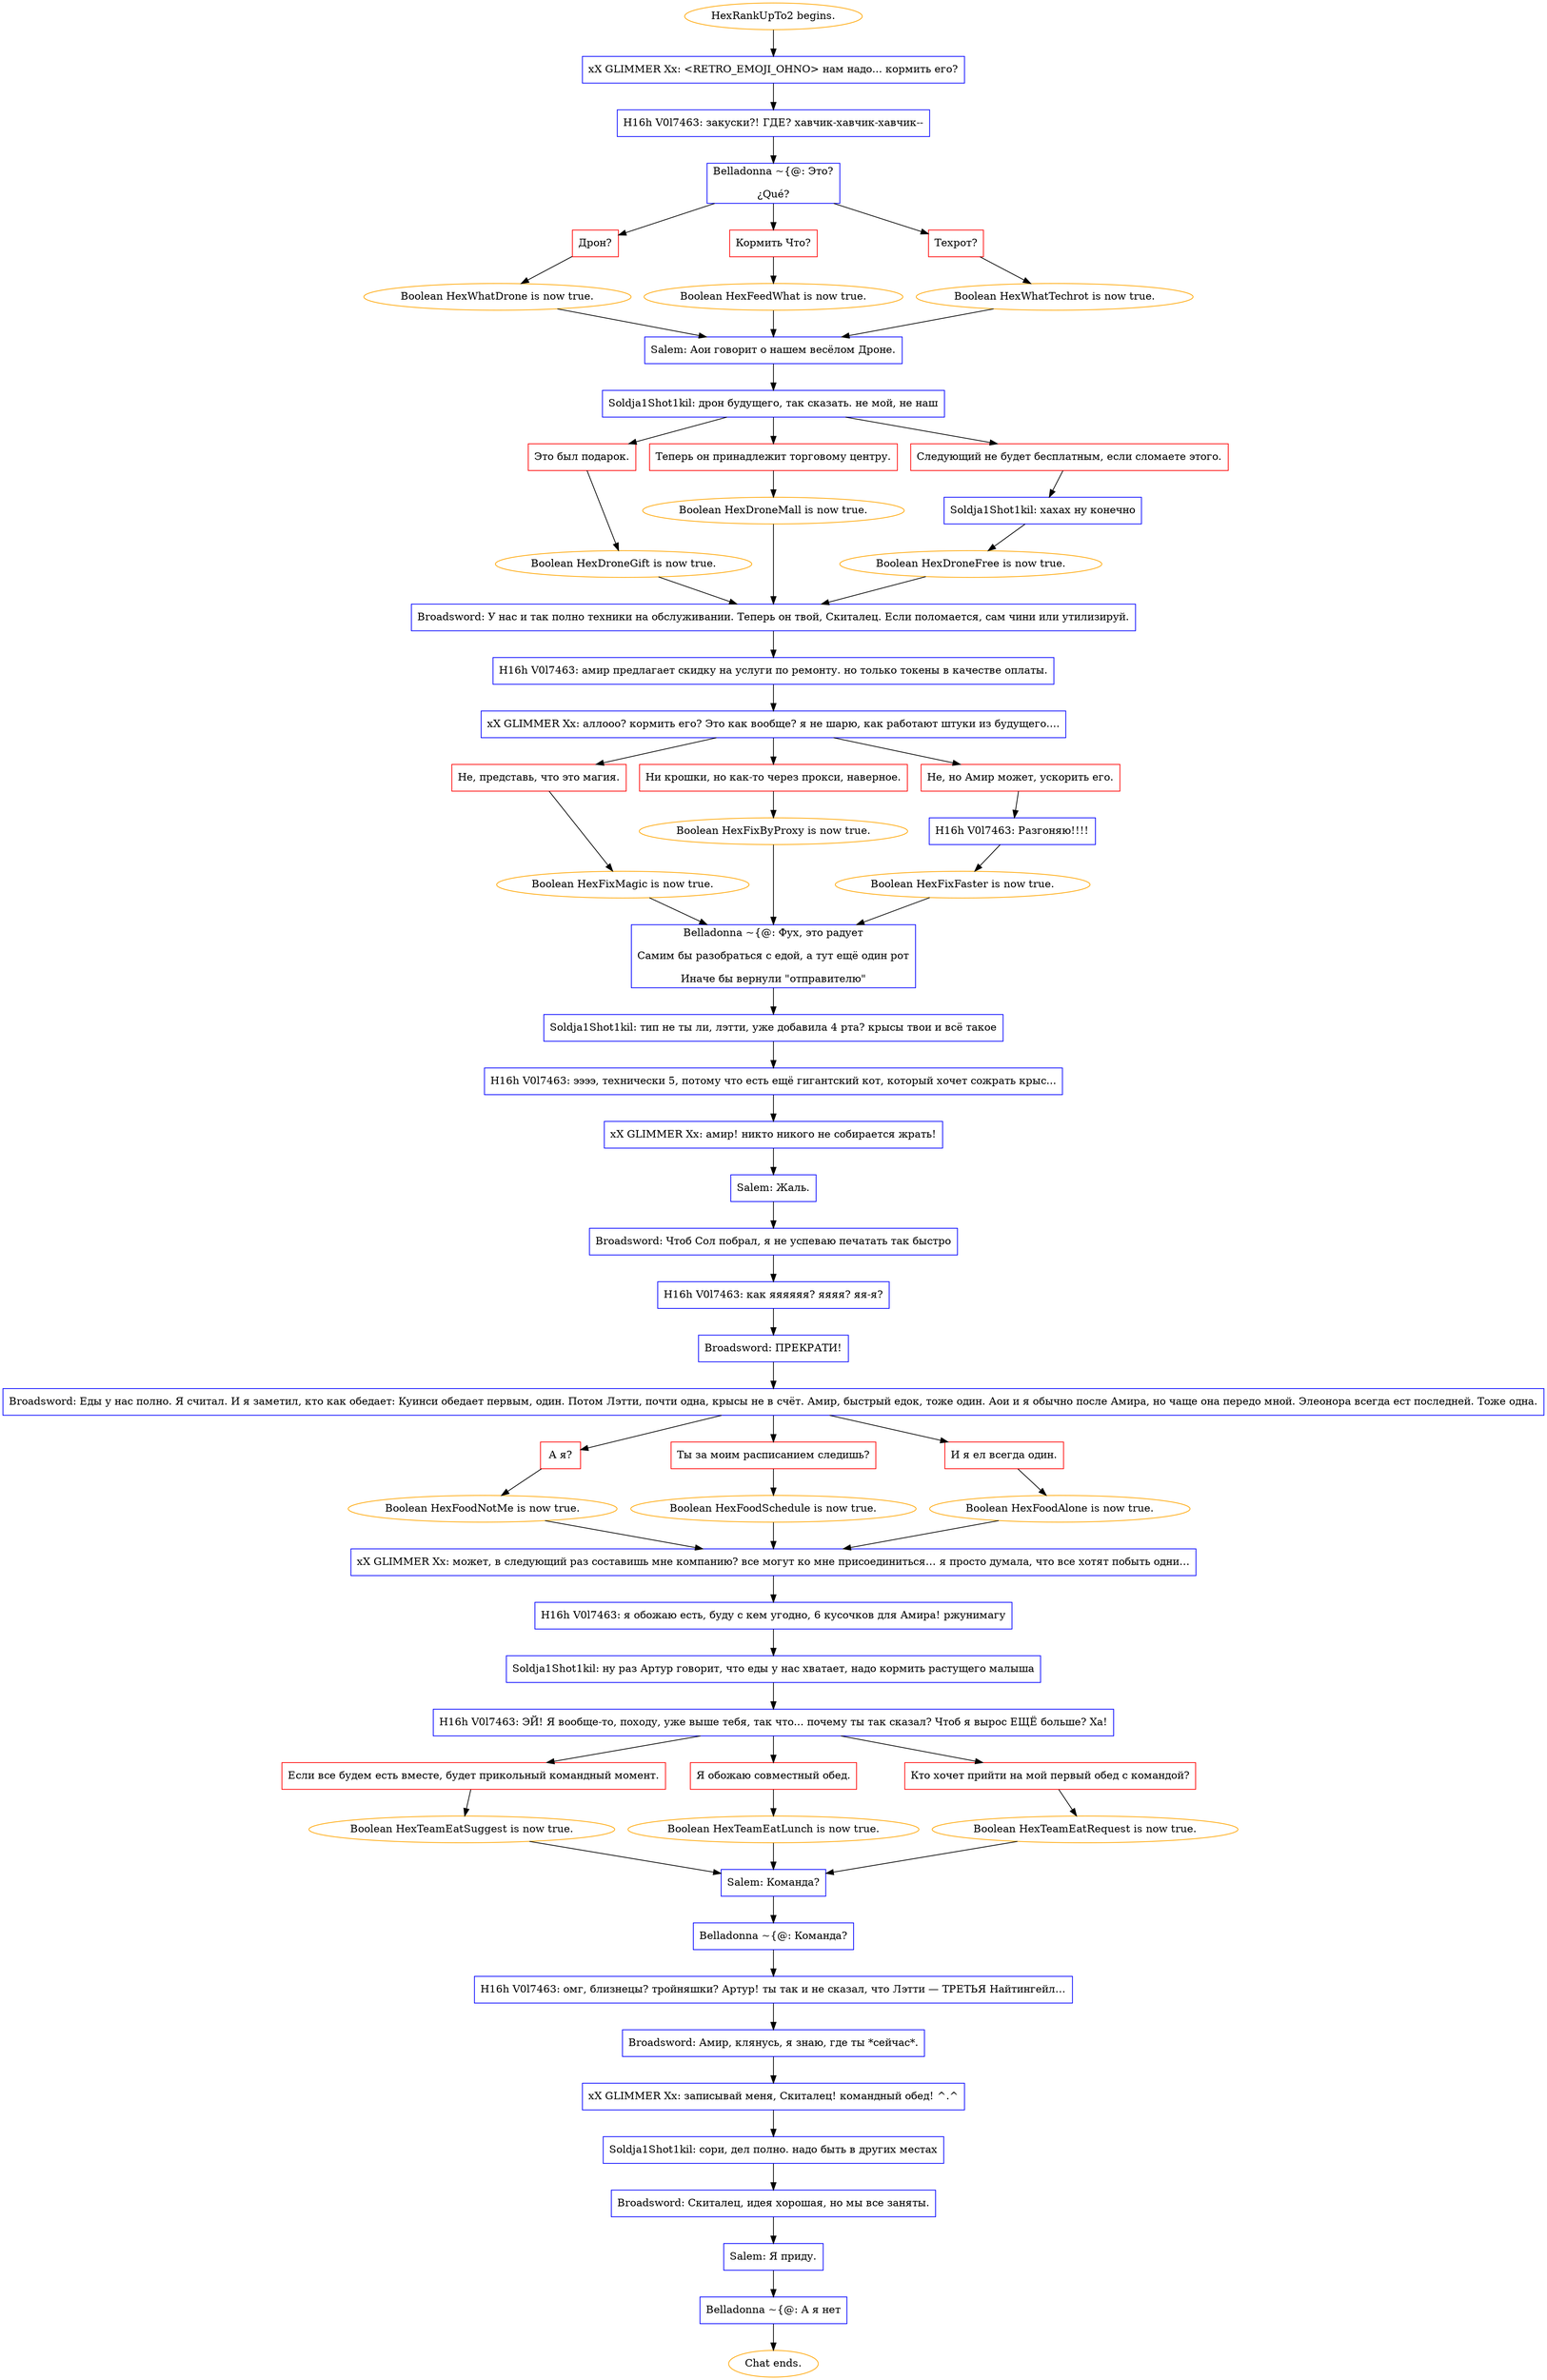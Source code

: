 digraph {
	"HexRankUpTo2 begins." [color=orange];
		"HexRankUpTo2 begins." -> j3970794497;
	j3970794497 [label="xX GLIMMER Xx: <RETRO_EMOJI_OHNO> нам надо... кормить его?",shape=box,color=blue];
		j3970794497 -> j3706732593;
	j3706732593 [label="H16h V0l7463: закуски?! ГДЕ? хавчик-хавчик-хавчик--",shape=box,color=blue];
		j3706732593 -> j2564127891;
	j2564127891 [label="Belladonna ~{@: Это?
¿Qué?",shape=box,color=blue];
		j2564127891 -> j1613629603;
		j2564127891 -> j3472435108;
		j2564127891 -> j2761948359;
	j1613629603 [label="Дрон?",shape=box,color=red];
		j1613629603 -> j1912168119;
	j3472435108 [label="Кормить Что?",shape=box,color=red];
		j3472435108 -> j3162092528;
	j2761948359 [label="Техрот?",shape=box,color=red];
		j2761948359 -> j3033941346;
	j1912168119 [label="Boolean HexWhatDrone is now true.",color=orange];
		j1912168119 -> j3093911333;
	j3162092528 [label="Boolean HexFeedWhat is now true.",color=orange];
		j3162092528 -> j3093911333;
	j3033941346 [label="Boolean HexWhatTechrot is now true.",color=orange];
		j3033941346 -> j3093911333;
	j3093911333 [label="Salem: Аои говорит о нашем весёлом Дроне.",shape=box,color=blue];
		j3093911333 -> j684738300;
	j684738300 [label="Soldja1Shot1kil: дрон будущего, так сказать. не мой, не наш",shape=box,color=blue];
		j684738300 -> j3538681663;
		j684738300 -> j2520285672;
		j684738300 -> j2592392016;
	j3538681663 [label="Это был подарок.",shape=box,color=red];
		j3538681663 -> j321347636;
	j2520285672 [label="Теперь он принадлежит торговому центру.",shape=box,color=red];
		j2520285672 -> j1745579832;
	j2592392016 [label="Следующий не будет бесплатным, если сломаете этого.",shape=box,color=red];
		j2592392016 -> j1570631521;
	j321347636 [label="Boolean HexDroneGift is now true.",color=orange];
		j321347636 -> j2685636381;
	j1745579832 [label="Boolean HexDroneMall is now true.",color=orange];
		j1745579832 -> j2685636381;
	j1570631521 [label="Soldja1Shot1kil: хахах ну конечно",shape=box,color=blue];
		j1570631521 -> j3694044436;
	j2685636381 [label="Broadsword: У нас и так полно техники на обслуживании. Теперь он твой, Скиталец. Если поломается, сам чини или утилизируй.",shape=box,color=blue];
		j2685636381 -> j2962252255;
	j3694044436 [label="Boolean HexDroneFree is now true.",color=orange];
		j3694044436 -> j2685636381;
	j2962252255 [label="H16h V0l7463: амир предлагает скидку на услуги по ремонту. но только токены в качестве оплаты.",shape=box,color=blue];
		j2962252255 -> j38363183;
	j38363183 [label="xX GLIMMER Xx: аллооо? кормить его? Это как вообще? я не шарю, как работают штуки из будущего....",shape=box,color=blue];
		j38363183 -> j2346626075;
		j38363183 -> j1901098930;
		j38363183 -> j376441131;
	j2346626075 [label="Не, представь, что это магия.",shape=box,color=red];
		j2346626075 -> j1549519366;
	j1901098930 [label="Ни крошки, но как-то через прокси, наверное.",shape=box,color=red];
		j1901098930 -> j552964161;
	j376441131 [label="Не, но Амир может, ускорить его.",shape=box,color=red];
		j376441131 -> j3073985157;
	j1549519366 [label="Boolean HexFixMagic is now true.",color=orange];
		j1549519366 -> j930648430;
	j552964161 [label="Boolean HexFixByProxy is now true.",color=orange];
		j552964161 -> j930648430;
	j3073985157 [label="H16h V0l7463: Разгоняю!!!!",shape=box,color=blue];
		j3073985157 -> j1013585052;
	j930648430 [label="Belladonna ~{@: Фух, это радует
Самим бы разобраться с едой, а тут ещё один рот
Иначе бы вернули \"отправителю\"",shape=box,color=blue];
		j930648430 -> j206082206;
	j1013585052 [label="Boolean HexFixFaster is now true.",color=orange];
		j1013585052 -> j930648430;
	j206082206 [label="Soldja1Shot1kil: тип не ты ли, лэтти, уже добавила 4 рта? крысы твои и всё такое",shape=box,color=blue];
		j206082206 -> j2875140928;
	j2875140928 [label="H16h V0l7463: ээээ, технически 5, потому что есть ещё гигантский кот, который хочет сожрать крыс...",shape=box,color=blue];
		j2875140928 -> j1747038463;
	j1747038463 [label="xX GLIMMER Xx: амир! никто никого не собирается жрать!",shape=box,color=blue];
		j1747038463 -> j64875055;
	j64875055 [label="Salem: Жаль.",shape=box,color=blue];
		j64875055 -> j2794082690;
	j2794082690 [label="Broadsword: Чтоб Сол побрал, я не успеваю печатать так быстро",shape=box,color=blue];
		j2794082690 -> j2211867253;
	j2211867253 [label="H16h V0l7463: как яяяяяя? яяяя? яя-я?",shape=box,color=blue];
		j2211867253 -> j3759521223;
	j3759521223 [label="Broadsword: ПРЕКРАТИ!",shape=box,color=blue];
		j3759521223 -> j2978360356;
	j2978360356 [label="Broadsword: Еды у нас полно. Я считал. И я заметил, кто как обедает: Куинси обедает первым, один. Потом Лэтти, почти одна, крысы не в счёт. Амир, быстрый едок, тоже один. Аои и я обычно после Амира, но чаще она передо мной. Элеонора всегда ест последней. Тоже одна.",shape=box,color=blue];
		j2978360356 -> j159991810;
		j2978360356 -> j4257035301;
		j2978360356 -> j820951445;
	j159991810 [label="А я?",shape=box,color=red];
		j159991810 -> j4256554887;
	j4257035301 [label="Ты за моим расписанием следишь?",shape=box,color=red];
		j4257035301 -> j2685939371;
	j820951445 [label="И я ел всегда один.",shape=box,color=red];
		j820951445 -> j2364946958;
	j4256554887 [label="Boolean HexFoodNotMe is now true.",color=orange];
		j4256554887 -> j1131241305;
	j2685939371 [label="Boolean HexFoodSchedule is now true.",color=orange];
		j2685939371 -> j1131241305;
	j2364946958 [label="Boolean HexFoodAlone is now true.",color=orange];
		j2364946958 -> j1131241305;
	j1131241305 [label="xX GLIMMER Xx: может, в следующий раз составишь мне компанию? все могут ко мне присоединиться… я просто думала, что все хотят побыть одни…",shape=box,color=blue];
		j1131241305 -> j1455836298;
	j1455836298 [label="H16h V0l7463: я обожаю есть, буду с кем угодно, 6 кусочков для Амира! ржунимагу",shape=box,color=blue];
		j1455836298 -> j1770311927;
	j1770311927 [label="Soldja1Shot1kil: ну раз Артур говорит, что еды у нас хватает, надо кормить растущего малыша",shape=box,color=blue];
		j1770311927 -> j1396323295;
	j1396323295 [label="H16h V0l7463: ЭЙ! Я вообще-то, походу, уже выше тебя, так что... почему ты так сказал? Чтоб я вырос ЕЩЁ больше? Ха!",shape=box,color=blue];
		j1396323295 -> j994095957;
		j1396323295 -> j2184301712;
		j1396323295 -> j3546133656;
	j994095957 [label="Если все будем есть вместе, будет прикольный командный момент.",shape=box,color=red];
		j994095957 -> j3889042065;
	j2184301712 [label="Я обожаю совместный обед.",shape=box,color=red];
		j2184301712 -> j2586401251;
	j3546133656 [label="Кто хочет прийти на мой первый обед с командой?",shape=box,color=red];
		j3546133656 -> j1204980896;
	j3889042065 [label="Boolean HexTeamEatSuggest is now true.",color=orange];
		j3889042065 -> j3605257651;
	j2586401251 [label="Boolean HexTeamEatLunch is now true.",color=orange];
		j2586401251 -> j3605257651;
	j1204980896 [label="Boolean HexTeamEatRequest is now true.",color=orange];
		j1204980896 -> j3605257651;
	j3605257651 [label="Salem: Команда?",shape=box,color=blue];
		j3605257651 -> j3936497803;
	j3936497803 [label="Belladonna ~{@: Команда?",shape=box,color=blue];
		j3936497803 -> j4137903662;
	j4137903662 [label="H16h V0l7463: омг, близнецы? тройняшки? Артур! ты так и не сказал, что Лэтти — ТРЕТЬЯ Найтингейл…",shape=box,color=blue];
		j4137903662 -> j4023000072;
	j4023000072 [label="Broadsword: Амир, клянусь, я знаю, где ты *сейчас*.",shape=box,color=blue];
		j4023000072 -> j1683878406;
	j1683878406 [label="xX GLIMMER Xx: записывай меня, Скиталец! командный обед! ^.^",shape=box,color=blue];
		j1683878406 -> j3152230883;
	j3152230883 [label="Soldja1Shot1kil: сори, дел полно. надо быть в других местах",shape=box,color=blue];
		j3152230883 -> j2311690941;
	j2311690941 [label="Broadsword: Скиталец, идея хорошая, но мы все заняты.",shape=box,color=blue];
		j2311690941 -> j69648089;
	j69648089 [label="Salem: Я приду.",shape=box,color=blue];
		j69648089 -> j2389553988;
	j2389553988 [label="Belladonna ~{@: А я нет",shape=box,color=blue];
		j2389553988 -> "Chat ends.";
	"Chat ends." [color=orange];
}